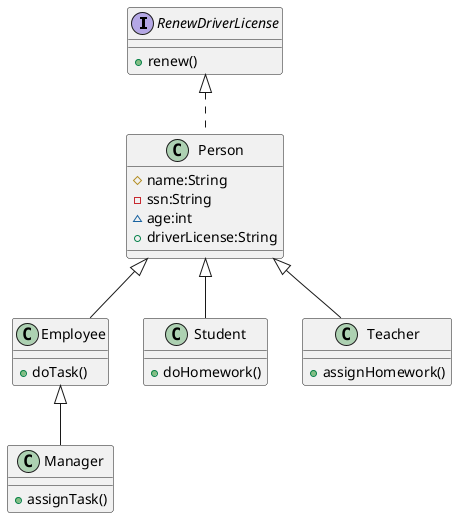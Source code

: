 @startuml

interface RenewDriverLicense
RenewDriverLicense : +renew()
RenewDriverLicense <|.. Person
Person : #name:String
Person : -ssn:String
Person : ~age:int
Person : +driverLicense:String
Person <|-- Employee
Employee <|-- Manager
Employee : +doTask()
Manager : +assignTask()
Person <|-- Student
Person <|-- Teacher
Student : +doHomework()
Teacher : +assignHomework()
@enduml